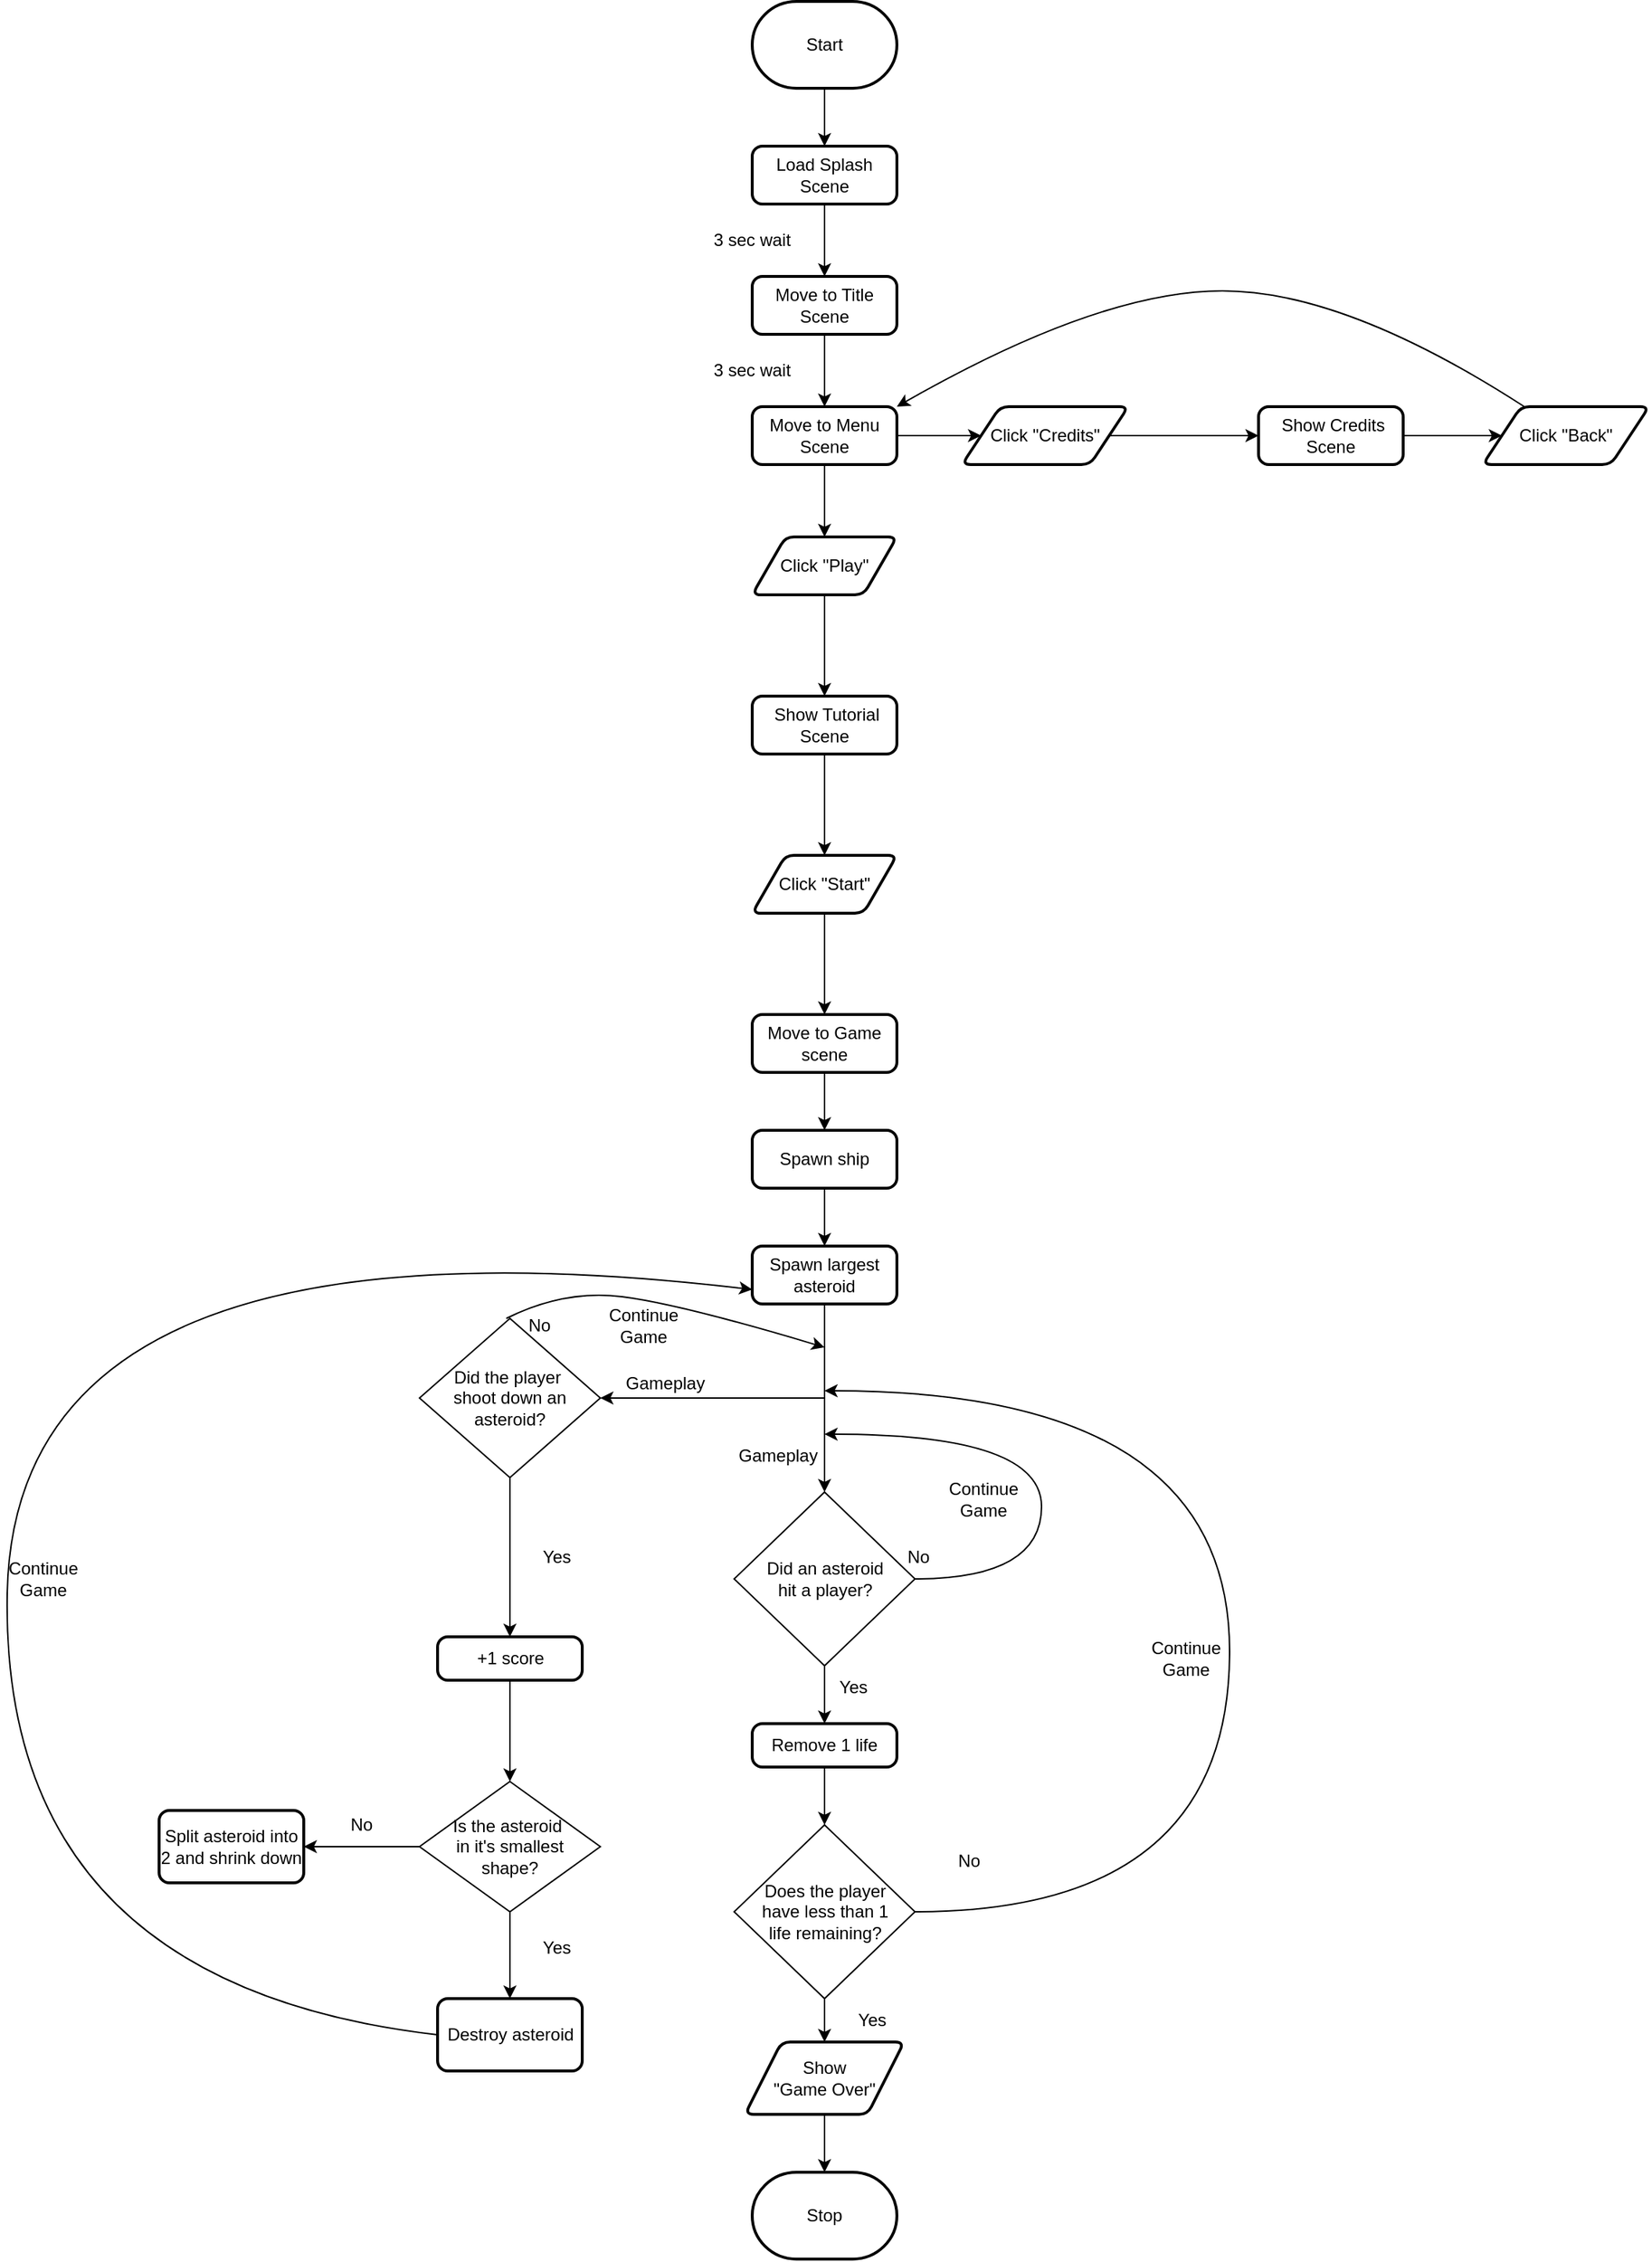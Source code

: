 <mxfile>
    <diagram id="UkyeQRoPMpknYQrDw3X2" name="Page-1">
        <mxGraphModel dx="1642" dy="748" grid="1" gridSize="10" guides="1" tooltips="1" connect="1" arrows="1" fold="1" page="1" pageScale="1" pageWidth="850" pageHeight="1100" math="0" shadow="0">
            <root>
                <mxCell id="0"/>
                <mxCell id="1" parent="0"/>
                <mxCell id="7" style="edgeStyle=none;html=1;entryX=0.5;entryY=0;entryDx=0;entryDy=0;" parent="1" source="2" target="4" edge="1">
                    <mxGeometry relative="1" as="geometry"/>
                </mxCell>
                <mxCell id="2" value="Start" style="strokeWidth=2;html=1;shape=mxgraph.flowchart.terminator;whiteSpace=wrap;" parent="1" vertex="1">
                    <mxGeometry x="230" y="40" width="100" height="60" as="geometry"/>
                </mxCell>
                <mxCell id="3" value="Stop" style="strokeWidth=2;html=1;shape=mxgraph.flowchart.terminator;whiteSpace=wrap;" parent="1" vertex="1">
                    <mxGeometry x="230" y="1540" width="100" height="60" as="geometry"/>
                </mxCell>
                <mxCell id="8" style="edgeStyle=none;html=1;entryX=0.5;entryY=0;entryDx=0;entryDy=0;" parent="1" source="4" target="6" edge="1">
                    <mxGeometry relative="1" as="geometry"/>
                </mxCell>
                <mxCell id="4" value="Load Splash Scene" style="rounded=1;whiteSpace=wrap;html=1;absoluteArcSize=1;arcSize=14;strokeWidth=2;" parent="1" vertex="1">
                    <mxGeometry x="230" y="140" width="100" height="40" as="geometry"/>
                </mxCell>
                <mxCell id="12" style="edgeStyle=none;html=1;" parent="1" source="5" target="10" edge="1">
                    <mxGeometry relative="1" as="geometry"/>
                </mxCell>
                <mxCell id="13" style="edgeStyle=none;html=1;entryX=0;entryY=0.5;entryDx=0;entryDy=0;" parent="1" source="5" target="11" edge="1">
                    <mxGeometry relative="1" as="geometry"/>
                </mxCell>
                <mxCell id="5" value="Move to Menu Scene" style="rounded=1;whiteSpace=wrap;html=1;absoluteArcSize=1;arcSize=14;strokeWidth=2;" parent="1" vertex="1">
                    <mxGeometry x="230" y="320" width="100" height="40" as="geometry"/>
                </mxCell>
                <mxCell id="9" style="edgeStyle=none;html=1;entryX=0.5;entryY=0;entryDx=0;entryDy=0;" parent="1" source="6" target="5" edge="1">
                    <mxGeometry relative="1" as="geometry"/>
                </mxCell>
                <mxCell id="6" value="Move to Title Scene" style="rounded=1;whiteSpace=wrap;html=1;absoluteArcSize=1;arcSize=14;strokeWidth=2;" parent="1" vertex="1">
                    <mxGeometry x="230" y="230" width="100" height="40" as="geometry"/>
                </mxCell>
                <mxCell id="17" style="edgeStyle=none;html=1;entryX=0.5;entryY=0;entryDx=0;entryDy=0;" parent="1" source="10" target="16" edge="1">
                    <mxGeometry relative="1" as="geometry"/>
                </mxCell>
                <mxCell id="10" value="Click &quot;Play&quot;" style="shape=parallelogram;html=1;strokeWidth=2;perimeter=parallelogramPerimeter;whiteSpace=wrap;rounded=1;arcSize=12;size=0.23;" parent="1" vertex="1">
                    <mxGeometry x="230" y="410" width="100" height="40" as="geometry"/>
                </mxCell>
                <mxCell id="15" style="edgeStyle=none;html=1;entryX=0;entryY=0.5;entryDx=0;entryDy=0;" parent="1" source="11" target="14" edge="1">
                    <mxGeometry relative="1" as="geometry"/>
                </mxCell>
                <mxCell id="11" value="Click &quot;Credits&quot;" style="shape=parallelogram;html=1;strokeWidth=2;perimeter=parallelogramPerimeter;whiteSpace=wrap;rounded=1;arcSize=12;size=0.23;" parent="1" vertex="1">
                    <mxGeometry x="375" y="320" width="115" height="40" as="geometry"/>
                </mxCell>
                <mxCell id="20" style="edgeStyle=none;html=1;" parent="1" source="14" target="19" edge="1">
                    <mxGeometry relative="1" as="geometry"/>
                </mxCell>
                <mxCell id="14" value="&amp;nbsp;Show Credits Scene" style="rounded=1;whiteSpace=wrap;html=1;absoluteArcSize=1;arcSize=14;strokeWidth=2;" parent="1" vertex="1">
                    <mxGeometry x="580" y="320" width="100" height="40" as="geometry"/>
                </mxCell>
                <mxCell id="23" style="edgeStyle=none;html=1;entryX=0.5;entryY=0;entryDx=0;entryDy=0;" parent="1" source="16" target="18" edge="1">
                    <mxGeometry relative="1" as="geometry"/>
                </mxCell>
                <mxCell id="16" value="&amp;nbsp;Show Tutorial Scene" style="rounded=1;whiteSpace=wrap;html=1;absoluteArcSize=1;arcSize=14;strokeWidth=2;" parent="1" vertex="1">
                    <mxGeometry x="230" y="520" width="100" height="40" as="geometry"/>
                </mxCell>
                <mxCell id="25" style="edgeStyle=none;html=1;entryX=0.5;entryY=0;entryDx=0;entryDy=0;" parent="1" source="18" target="24" edge="1">
                    <mxGeometry relative="1" as="geometry"/>
                </mxCell>
                <mxCell id="18" value="Click &quot;Start&quot;" style="shape=parallelogram;html=1;strokeWidth=2;perimeter=parallelogramPerimeter;whiteSpace=wrap;rounded=1;arcSize=12;size=0.23;" parent="1" vertex="1">
                    <mxGeometry x="230" y="630" width="100" height="40" as="geometry"/>
                </mxCell>
                <mxCell id="19" value="Click &quot;Back&quot;" style="shape=parallelogram;html=1;strokeWidth=2;perimeter=parallelogramPerimeter;whiteSpace=wrap;rounded=1;arcSize=12;size=0.23;" parent="1" vertex="1">
                    <mxGeometry x="735" y="320" width="115" height="40" as="geometry"/>
                </mxCell>
                <mxCell id="22" value="" style="curved=1;endArrow=classic;html=1;exitX=0.25;exitY=0;exitDx=0;exitDy=0;entryX=1;entryY=0;entryDx=0;entryDy=0;" parent="1" source="19" target="5" edge="1">
                    <mxGeometry width="50" height="50" relative="1" as="geometry">
                        <mxPoint x="520" y="510" as="sourcePoint"/>
                        <mxPoint x="570" y="460" as="targetPoint"/>
                        <Array as="points">
                            <mxPoint x="640" y="240"/>
                            <mxPoint x="470" y="240"/>
                        </Array>
                    </mxGeometry>
                </mxCell>
                <mxCell id="66" style="edgeStyle=none;html=1;entryX=0.5;entryY=0;entryDx=0;entryDy=0;" edge="1" parent="1" source="24" target="64">
                    <mxGeometry relative="1" as="geometry"/>
                </mxCell>
                <mxCell id="24" value="Move to Game scene" style="rounded=1;whiteSpace=wrap;html=1;absoluteArcSize=1;arcSize=14;strokeWidth=2;" parent="1" vertex="1">
                    <mxGeometry x="230" y="740" width="100" height="40" as="geometry"/>
                </mxCell>
                <mxCell id="29" style="edgeStyle=none;html=1;entryX=0.5;entryY=0;entryDx=0;entryDy=0;entryPerimeter=0;" parent="1" source="28" target="3" edge="1">
                    <mxGeometry relative="1" as="geometry"/>
                </mxCell>
                <mxCell id="28" value="Show &lt;br&gt;&quot;Game Over&quot;" style="shape=parallelogram;html=1;strokeWidth=2;perimeter=parallelogramPerimeter;whiteSpace=wrap;rounded=1;arcSize=12;size=0.23;" parent="1" vertex="1">
                    <mxGeometry x="225" y="1450" width="110" height="50" as="geometry"/>
                </mxCell>
                <mxCell id="34" style="edgeStyle=none;html=1;entryX=0.5;entryY=0;entryDx=0;entryDy=0;" edge="1" parent="1" source="30" target="46">
                    <mxGeometry relative="1" as="geometry">
                        <mxPoint x="230" y="1240" as="targetPoint"/>
                    </mxGeometry>
                </mxCell>
                <mxCell id="70" style="edgeStyle=none;html=1;entryX=1;entryY=0.5;entryDx=0;entryDy=0;" edge="1" parent="1" target="43">
                    <mxGeometry relative="1" as="geometry">
                        <mxPoint x="280" y="1005" as="sourcePoint"/>
                    </mxGeometry>
                </mxCell>
                <mxCell id="30" value="Did an asteroid &lt;br&gt;hit a&amp;nbsp;player?" style="rhombus;whiteSpace=wrap;html=1;" parent="1" vertex="1">
                    <mxGeometry x="217.5" y="1070" width="125" height="120" as="geometry"/>
                </mxCell>
                <mxCell id="33" style="edgeStyle=none;html=1;entryX=0.5;entryY=0;entryDx=0;entryDy=0;" edge="1" parent="1" source="32" target="28">
                    <mxGeometry relative="1" as="geometry"/>
                </mxCell>
                <mxCell id="32" value="Does the player &lt;br&gt;have less than 1&lt;br&gt;life remaining?" style="rhombus;whiteSpace=wrap;html=1;" vertex="1" parent="1">
                    <mxGeometry x="217.5" y="1300" width="125" height="120" as="geometry"/>
                </mxCell>
                <mxCell id="35" value="" style="curved=1;endArrow=classic;html=1;exitX=1;exitY=0.5;exitDx=0;exitDy=0;" edge="1" parent="1" source="30">
                    <mxGeometry width="50" height="50" relative="1" as="geometry">
                        <mxPoint x="280" y="1160" as="sourcePoint"/>
                        <mxPoint x="280" y="1030" as="targetPoint"/>
                        <Array as="points">
                            <mxPoint x="430" y="1130"/>
                            <mxPoint x="430" y="1030"/>
                        </Array>
                    </mxGeometry>
                </mxCell>
                <mxCell id="37" value="Gameplay" style="text;html=1;strokeColor=none;fillColor=none;align=center;verticalAlign=middle;whiteSpace=wrap;rounded=0;" vertex="1" parent="1">
                    <mxGeometry x="217.5" y="1030" width="60" height="30" as="geometry"/>
                </mxCell>
                <mxCell id="38" value="No" style="text;html=1;strokeColor=none;fillColor=none;align=center;verticalAlign=middle;whiteSpace=wrap;rounded=0;" vertex="1" parent="1">
                    <mxGeometry x="315" y="1100" width="60" height="30" as="geometry"/>
                </mxCell>
                <mxCell id="39" value="Yes" style="text;html=1;strokeColor=none;fillColor=none;align=center;verticalAlign=middle;whiteSpace=wrap;rounded=0;" vertex="1" parent="1">
                    <mxGeometry x="270" y="1190" width="60" height="30" as="geometry"/>
                </mxCell>
                <mxCell id="40" value="Yes" style="text;html=1;strokeColor=none;fillColor=none;align=center;verticalAlign=middle;whiteSpace=wrap;rounded=0;" vertex="1" parent="1">
                    <mxGeometry x="282.5" y="1420" width="60" height="30" as="geometry"/>
                </mxCell>
                <mxCell id="41" value="" style="curved=1;endArrow=classic;html=1;exitX=1;exitY=0.5;exitDx=0;exitDy=0;" edge="1" parent="1" source="32">
                    <mxGeometry width="50" height="50" relative="1" as="geometry">
                        <mxPoint x="362.5" y="1170" as="sourcePoint"/>
                        <mxPoint x="280" y="1000" as="targetPoint"/>
                        <Array as="points">
                            <mxPoint x="560" y="1360"/>
                            <mxPoint x="560" y="1000"/>
                        </Array>
                    </mxGeometry>
                </mxCell>
                <mxCell id="42" value="No" style="text;html=1;strokeColor=none;fillColor=none;align=center;verticalAlign=middle;whiteSpace=wrap;rounded=0;" vertex="1" parent="1">
                    <mxGeometry x="350" y="1310" width="60" height="30" as="geometry"/>
                </mxCell>
                <mxCell id="43" value="Did the player&amp;nbsp;&lt;br&gt;shoot down an asteroid?" style="rhombus;whiteSpace=wrap;html=1;" vertex="1" parent="1">
                    <mxGeometry y="950" width="125" height="110" as="geometry"/>
                </mxCell>
                <mxCell id="47" style="edgeStyle=none;html=1;" edge="1" parent="1" source="46" target="32">
                    <mxGeometry relative="1" as="geometry"/>
                </mxCell>
                <mxCell id="46" value="Remove 1 life" style="rounded=1;whiteSpace=wrap;html=1;absoluteArcSize=1;arcSize=14;strokeWidth=2;" vertex="1" parent="1">
                    <mxGeometry x="230" y="1230" width="100" height="30" as="geometry"/>
                </mxCell>
                <mxCell id="52" style="edgeStyle=none;html=1;exitX=0.5;exitY=1;exitDx=0;exitDy=0;" edge="1" parent="1" source="43" target="51">
                    <mxGeometry relative="1" as="geometry">
                        <mxPoint x="62.5" y="1240" as="sourcePoint"/>
                    </mxGeometry>
                </mxCell>
                <mxCell id="58" style="edgeStyle=none;html=1;" edge="1" parent="1" source="51" target="53">
                    <mxGeometry relative="1" as="geometry"/>
                </mxCell>
                <mxCell id="51" value="+1 score" style="rounded=1;whiteSpace=wrap;html=1;absoluteArcSize=1;arcSize=14;strokeWidth=2;" vertex="1" parent="1">
                    <mxGeometry x="12.5" y="1170" width="100" height="30" as="geometry"/>
                </mxCell>
                <mxCell id="59" style="edgeStyle=none;html=1;entryX=1;entryY=0.5;entryDx=0;entryDy=0;" edge="1" parent="1" source="53" target="55">
                    <mxGeometry relative="1" as="geometry"/>
                </mxCell>
                <mxCell id="72" style="edgeStyle=none;html=1;entryX=0.5;entryY=0;entryDx=0;entryDy=0;" edge="1" parent="1" source="53" target="71">
                    <mxGeometry relative="1" as="geometry"/>
                </mxCell>
                <mxCell id="53" value="Is the asteroid&amp;nbsp;&lt;br&gt;in it's smallest &lt;br&gt;shape?" style="rhombus;whiteSpace=wrap;html=1;" vertex="1" parent="1">
                    <mxGeometry y="1270" width="125" height="90" as="geometry"/>
                </mxCell>
                <mxCell id="55" value="Split asteroid into 2 and shrink down" style="rounded=1;whiteSpace=wrap;html=1;absoluteArcSize=1;arcSize=14;strokeWidth=2;" vertex="1" parent="1">
                    <mxGeometry x="-180" y="1290" width="100" height="50" as="geometry"/>
                </mxCell>
                <mxCell id="56" value="Yes" style="text;html=1;strokeColor=none;fillColor=none;align=center;verticalAlign=middle;whiteSpace=wrap;rounded=0;" vertex="1" parent="1">
                    <mxGeometry x="65" y="1100" width="60" height="30" as="geometry"/>
                </mxCell>
                <mxCell id="57" value="Yes" style="text;html=1;strokeColor=none;fillColor=none;align=center;verticalAlign=middle;whiteSpace=wrap;rounded=0;" vertex="1" parent="1">
                    <mxGeometry x="65" y="1370" width="60" height="30" as="geometry"/>
                </mxCell>
                <mxCell id="60" value="No" style="text;html=1;strokeColor=none;fillColor=none;align=center;verticalAlign=middle;whiteSpace=wrap;rounded=0;" vertex="1" parent="1">
                    <mxGeometry x="-70" y="1285" width="60" height="30" as="geometry"/>
                </mxCell>
                <mxCell id="61" value="Gameplay" style="text;html=1;strokeColor=none;fillColor=none;align=center;verticalAlign=middle;whiteSpace=wrap;rounded=0;" vertex="1" parent="1">
                    <mxGeometry x="140" y="980" width="60" height="30" as="geometry"/>
                </mxCell>
                <mxCell id="67" style="edgeStyle=none;html=1;" edge="1" parent="1" source="64" target="65">
                    <mxGeometry relative="1" as="geometry"/>
                </mxCell>
                <mxCell id="64" value="Spawn ship" style="rounded=1;whiteSpace=wrap;html=1;absoluteArcSize=1;arcSize=14;strokeWidth=2;" vertex="1" parent="1">
                    <mxGeometry x="230" y="820" width="100" height="40" as="geometry"/>
                </mxCell>
                <mxCell id="68" style="edgeStyle=none;html=1;" edge="1" parent="1" source="65" target="30">
                    <mxGeometry relative="1" as="geometry"/>
                </mxCell>
                <mxCell id="65" value="Spawn largest asteroid" style="rounded=1;whiteSpace=wrap;html=1;absoluteArcSize=1;arcSize=14;strokeWidth=2;" vertex="1" parent="1">
                    <mxGeometry x="230" y="900" width="100" height="40" as="geometry"/>
                </mxCell>
                <mxCell id="71" value="Destroy asteroid" style="rounded=1;whiteSpace=wrap;html=1;absoluteArcSize=1;arcSize=14;strokeWidth=2;" vertex="1" parent="1">
                    <mxGeometry x="12.5" y="1420" width="100" height="50" as="geometry"/>
                </mxCell>
                <mxCell id="73" value="" style="curved=1;endArrow=classic;html=1;exitX=0.48;exitY=0;exitDx=0;exitDy=0;exitPerimeter=0;" edge="1" parent="1" source="43">
                    <mxGeometry width="50" height="50" relative="1" as="geometry">
                        <mxPoint x="60" y="1010" as="sourcePoint"/>
                        <mxPoint x="280" y="970" as="targetPoint"/>
                        <Array as="points">
                            <mxPoint x="100" y="930"/>
                            <mxPoint x="180" y="940"/>
                        </Array>
                    </mxGeometry>
                </mxCell>
                <mxCell id="74" value="No" style="text;html=1;strokeColor=none;fillColor=none;align=center;verticalAlign=middle;whiteSpace=wrap;rounded=0;" vertex="1" parent="1">
                    <mxGeometry x="52.5" y="940" width="60" height="30" as="geometry"/>
                </mxCell>
                <mxCell id="76" value="" style="curved=1;endArrow=classic;html=1;exitX=0;exitY=0.5;exitDx=0;exitDy=0;entryX=0;entryY=0.75;entryDx=0;entryDy=0;" edge="1" parent="1" source="71" target="65">
                    <mxGeometry width="50" height="50" relative="1" as="geometry">
                        <mxPoint x="50" y="1280" as="sourcePoint"/>
                        <mxPoint x="180" y="880" as="targetPoint"/>
                        <Array as="points">
                            <mxPoint x="-290" y="1410"/>
                            <mxPoint x="-280" y="870"/>
                        </Array>
                    </mxGeometry>
                </mxCell>
                <mxCell id="77" value="3 sec wait" style="text;html=1;strokeColor=none;fillColor=none;align=center;verticalAlign=middle;whiteSpace=wrap;rounded=0;" vertex="1" parent="1">
                    <mxGeometry x="200" y="190" width="60" height="30" as="geometry"/>
                </mxCell>
                <mxCell id="78" value="3 sec wait" style="text;html=1;strokeColor=none;fillColor=none;align=center;verticalAlign=middle;whiteSpace=wrap;rounded=0;" vertex="1" parent="1">
                    <mxGeometry x="200" y="280" width="60" height="30" as="geometry"/>
                </mxCell>
                <mxCell id="80" value="Continue Game" style="text;html=1;strokeColor=none;fillColor=none;align=center;verticalAlign=middle;whiteSpace=wrap;rounded=0;" vertex="1" parent="1">
                    <mxGeometry x="500" y="1170" width="60" height="30" as="geometry"/>
                </mxCell>
                <mxCell id="81" value="Continue Game" style="text;html=1;strokeColor=none;fillColor=none;align=center;verticalAlign=middle;whiteSpace=wrap;rounded=0;" vertex="1" parent="1">
                    <mxGeometry x="360" y="1060" width="60" height="30" as="geometry"/>
                </mxCell>
                <mxCell id="82" value="Continue Game" style="text;html=1;strokeColor=none;fillColor=none;align=center;verticalAlign=middle;whiteSpace=wrap;rounded=0;" vertex="1" parent="1">
                    <mxGeometry x="125" y="940" width="60" height="30" as="geometry"/>
                </mxCell>
                <mxCell id="83" value="Continue Game" style="text;html=1;strokeColor=none;fillColor=none;align=center;verticalAlign=middle;whiteSpace=wrap;rounded=0;" vertex="1" parent="1">
                    <mxGeometry x="-290" y="1115" width="60" height="30" as="geometry"/>
                </mxCell>
            </root>
        </mxGraphModel>
    </diagram>
</mxfile>